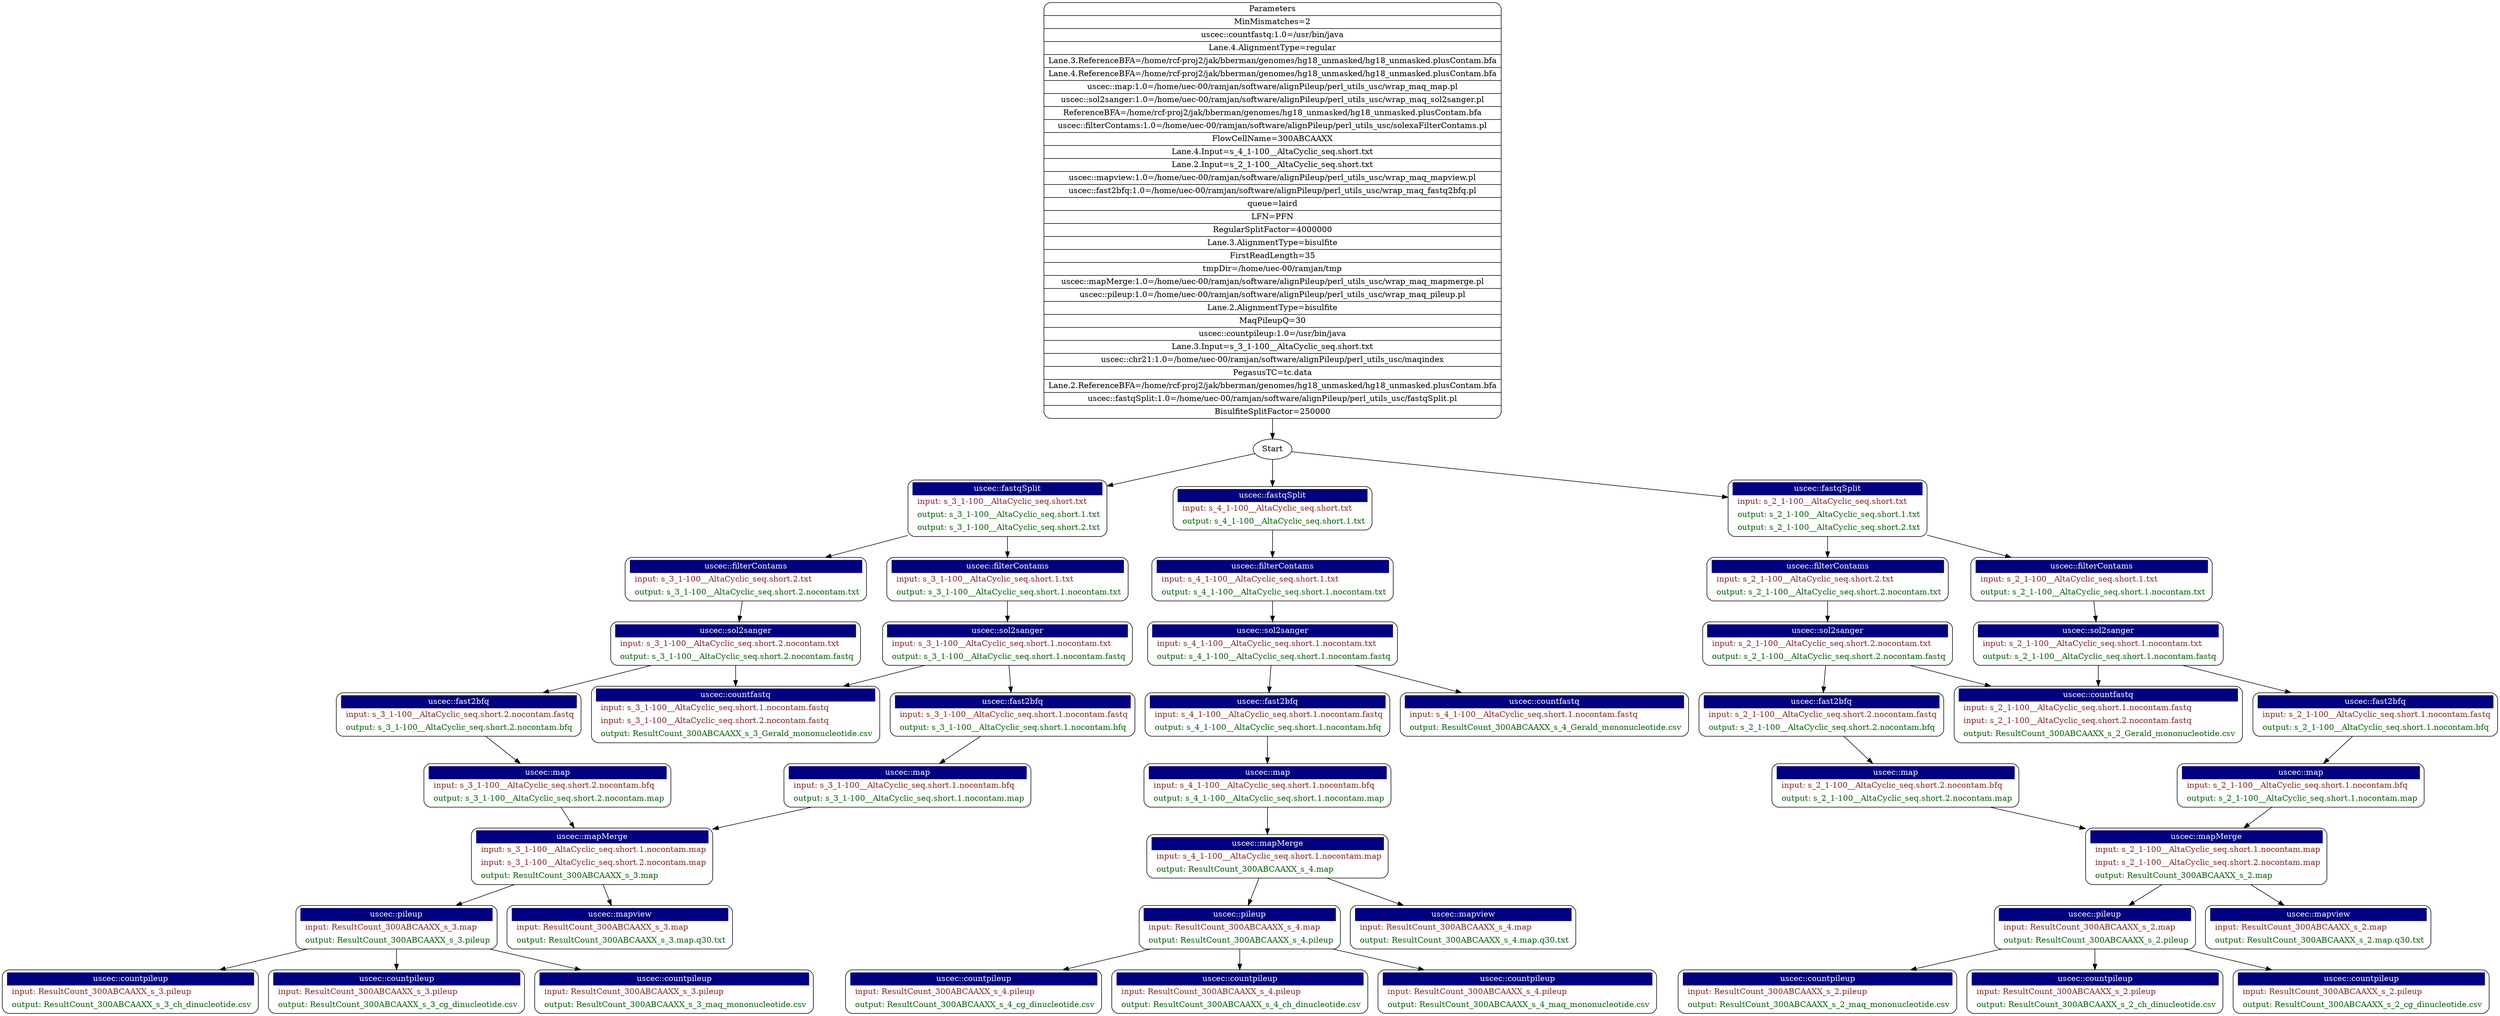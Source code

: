 digraph g {
"Parameters" [
shape = "Mrecord"
 label = "{ Parameters  | MinMismatches=2 | uscec::countfastq:1.0=/usr/bin/java | Lane.4.AlignmentType=regular | Lane.3.ReferenceBFA=/home/rcf-proj2/jak/bberman/genomes/hg18_unmasked/hg18_unmasked.plusContam.bfa | Lane.4.ReferenceBFA=/home/rcf-proj2/jak/bberman/genomes/hg18_unmasked/hg18_unmasked.plusContam.bfa | uscec::map:1.0=/home/uec-00/ramjan/software/alignPileup/perl_utils_usc/wrap_maq_map.pl | uscec::sol2sanger:1.0=/home/uec-00/ramjan/software/alignPileup/perl_utils_usc/wrap_maq_sol2sanger.pl | ReferenceBFA=/home/rcf-proj2/jak/bberman/genomes/hg18_unmasked/hg18_unmasked.plusContam.bfa | uscec::filterContams:1.0=/home/uec-00/ramjan/software/alignPileup/perl_utils_usc/solexaFilterContams.pl | FlowCellName=300ABCAAXX | Lane.4.Input=s_4_1-100__AltaCyclic_seq.short.txt | Lane.2.Input=s_2_1-100__AltaCyclic_seq.short.txt | uscec::mapview:1.0=/home/uec-00/ramjan/software/alignPileup/perl_utils_usc/wrap_maq_mapview.pl | uscec::fast2bfq:1.0=/home/uec-00/ramjan/software/alignPileup/perl_utils_usc/wrap_maq_fastq2bfq.pl | queue=laird | LFN=PFN | RegularSplitFactor=4000000 | Lane.3.AlignmentType=bisulfite | FirstReadLength=35 | tmpDir=/home/uec-00/ramjan/tmp | uscec::mapMerge:1.0=/home/uec-00/ramjan/software/alignPileup/perl_utils_usc/wrap_maq_mapmerge.pl | uscec::pileup:1.0=/home/uec-00/ramjan/software/alignPileup/perl_utils_usc/wrap_maq_pileup.pl | Lane.2.AlignmentType=bisulfite | MaqPileupQ=30 | uscec::countpileup:1.0=/usr/bin/java | Lane.3.Input=s_3_1-100__AltaCyclic_seq.short.txt | uscec::chr21:1.0=/home/uec-00/ramjan/software/alignPileup/perl_utils_usc/maqindex | PegasusTC=tc.data | Lane.2.ReferenceBFA=/home/rcf-proj2/jak/bberman/genomes/hg18_unmasked/hg18_unmasked.plusContam.bfa | uscec::fastqSplit:1.0=/home/uec-00/ramjan/software/alignPileup/perl_utils_usc/fastqSplit.pl | BisulfiteSplitFactor=250000}" ];
"filterContams_s_2_1-100__AltaCyclic_seq.short.2.txt" [
shape = "Mrecord"
label =<<table border="0" cellborder="0" cellspacing="0" cellpadding="4"><tr><td bgcolor="navy"><font color="white">uscec::filterContams</font></td></tr><tr><td align="left"><font color="brown4"> input: s_2_1-100__AltaCyclic_seq.short.2.txt</font></td></tr><tr><td align="left"><font color="darkgreen"> output: s_2_1-100__AltaCyclic_seq.short.2.nocontam.txt</font></td></tr></table>> ];
"map_s_2_1-100__AltaCyclic_seq.short.2.nocontam.bfq" [
shape = "Mrecord"
label =<<table border="0" cellborder="0" cellspacing="0" cellpadding="4"><tr><td bgcolor="navy"><font color="white">uscec::map</font></td></tr><tr><td align="left"><font color="brown4"> input: s_2_1-100__AltaCyclic_seq.short.2.nocontam.bfq</font></td></tr><tr><td align="left"><font color="darkgreen"> output: s_2_1-100__AltaCyclic_seq.short.2.nocontam.map</font></td></tr></table>> ];
"fast2bfq_s_3_1-100__AltaCyclic_seq.short.1.nocontam.fastq" [
shape = "Mrecord"
label =<<table border="0" cellborder="0" cellspacing="0" cellpadding="4"><tr><td bgcolor="navy"><font color="white">uscec::fast2bfq</font></td></tr><tr><td align="left"><font color="brown4"> input: s_3_1-100__AltaCyclic_seq.short.1.nocontam.fastq</font></td></tr><tr><td align="left"><font color="darkgreen"> output: s_3_1-100__AltaCyclic_seq.short.1.nocontam.bfq</font></td></tr></table>> ];
"fast2bfq_s_2_1-100__AltaCyclic_seq.short.2.nocontam.fastq" [
shape = "Mrecord"
label =<<table border="0" cellborder="0" cellspacing="0" cellpadding="4"><tr><td bgcolor="navy"><font color="white">uscec::fast2bfq</font></td></tr><tr><td align="left"><font color="brown4"> input: s_2_1-100__AltaCyclic_seq.short.2.nocontam.fastq</font></td></tr><tr><td align="left"><font color="darkgreen"> output: s_2_1-100__AltaCyclic_seq.short.2.nocontam.bfq</font></td></tr></table>> ];
"fast2bfq_s_4_1-100__AltaCyclic_seq.short.1.nocontam.fastq" [
shape = "Mrecord"
label =<<table border="0" cellborder="0" cellspacing="0" cellpadding="4"><tr><td bgcolor="navy"><font color="white">uscec::fast2bfq</font></td></tr><tr><td align="left"><font color="brown4"> input: s_4_1-100__AltaCyclic_seq.short.1.nocontam.fastq</font></td></tr><tr><td align="left"><font color="darkgreen"> output: s_4_1-100__AltaCyclic_seq.short.1.nocontam.bfq</font></td></tr></table>> ];
"pileup_ResultCount_300ABCAAXX_s_2.map" [
shape = "Mrecord"
label =<<table border="0" cellborder="0" cellspacing="0" cellpadding="4"><tr><td bgcolor="navy"><font color="white">uscec::pileup</font></td></tr><tr><td align="left"><font color="brown4"> input: ResultCount_300ABCAAXX_s_2.map</font></td></tr><tr><td align="left"><font color="darkgreen"> output: ResultCount_300ABCAAXX_s_2.pileup</font></td></tr></table>> ];
"pileup_ResultCount_300ABCAAXX_s_3.map" [
shape = "Mrecord"
label =<<table border="0" cellborder="0" cellspacing="0" cellpadding="4"><tr><td bgcolor="navy"><font color="white">uscec::pileup</font></td></tr><tr><td align="left"><font color="brown4"> input: ResultCount_300ABCAAXX_s_3.map</font></td></tr><tr><td align="left"><font color="darkgreen"> output: ResultCount_300ABCAAXX_s_3.pileup</font></td></tr></table>> ];
"fast2bfq_s_2_1-100__AltaCyclic_seq.short.1.nocontam.fastq" [
shape = "Mrecord"
label =<<table border="0" cellborder="0" cellspacing="0" cellpadding="4"><tr><td bgcolor="navy"><font color="white">uscec::fast2bfq</font></td></tr><tr><td align="left"><font color="brown4"> input: s_2_1-100__AltaCyclic_seq.short.1.nocontam.fastq</font></td></tr><tr><td align="left"><font color="darkgreen"> output: s_2_1-100__AltaCyclic_seq.short.1.nocontam.bfq</font></td></tr></table>> ];
"countfastq_300ABCAAXX2" [
shape = "Mrecord"
label =<<table border="0" cellborder="0" cellspacing="0" cellpadding="4"><tr><td bgcolor="navy"><font color="white">uscec::countfastq</font></td></tr><tr><td align="left"><font color="brown4"> input: s_2_1-100__AltaCyclic_seq.short.1.nocontam.fastq</font></td></tr><tr><td align="left"><font color="brown4"> input: s_2_1-100__AltaCyclic_seq.short.2.nocontam.fastq</font></td></tr><tr><td align="left"><font color="darkgreen"> output: ResultCount_300ABCAAXX_s_2_Gerald_mononucleotide.csv</font></td></tr></table>> ];
"sol2sanger_s_4_1-100__AltaCyclic_seq.short.1.nocontam.txt" [
shape = "Mrecord"
label =<<table border="0" cellborder="0" cellspacing="0" cellpadding="4"><tr><td bgcolor="navy"><font color="white">uscec::sol2sanger</font></td></tr><tr><td align="left"><font color="brown4"> input: s_4_1-100__AltaCyclic_seq.short.1.nocontam.txt</font></td></tr><tr><td align="left"><font color="darkgreen"> output: s_4_1-100__AltaCyclic_seq.short.1.nocontam.fastq</font></td></tr></table>> ];
"fastqSpit_s_3_1-100__AltaCyclic_seq.short.txt" [
shape = "Mrecord"
label =<<table border="0" cellborder="0" cellspacing="0" cellpadding="4"><tr><td bgcolor="navy"><font color="white">uscec::fastqSplit</font></td></tr><tr><td align="left"><font color="brown4"> input: s_3_1-100__AltaCyclic_seq.short.txt</font></td></tr><tr><td align="left"><font color="darkgreen"> output: s_3_1-100__AltaCyclic_seq.short.1.txt</font></td></tr><tr><td align="left"><font color="darkgreen"> output: s_3_1-100__AltaCyclic_seq.short.2.txt</font></td></tr></table>> ];
"map_s_3_1-100__AltaCyclic_seq.short.1.nocontam.bfq" [
shape = "Mrecord"
label =<<table border="0" cellborder="0" cellspacing="0" cellpadding="4"><tr><td bgcolor="navy"><font color="white">uscec::map</font></td></tr><tr><td align="left"><font color="brown4"> input: s_3_1-100__AltaCyclic_seq.short.1.nocontam.bfq</font></td></tr><tr><td align="left"><font color="darkgreen"> output: s_3_1-100__AltaCyclic_seq.short.1.nocontam.map</font></td></tr></table>> ];
"filterContams_s_3_1-100__AltaCyclic_seq.short.2.txt" [
shape = "Mrecord"
label =<<table border="0" cellborder="0" cellspacing="0" cellpadding="4"><tr><td bgcolor="navy"><font color="white">uscec::filterContams</font></td></tr><tr><td align="left"><font color="brown4"> input: s_3_1-100__AltaCyclic_seq.short.2.txt</font></td></tr><tr><td align="left"><font color="darkgreen"> output: s_3_1-100__AltaCyclic_seq.short.2.nocontam.txt</font></td></tr></table>> ];
"filterContams_s_4_1-100__AltaCyclic_seq.short.1.txt" [
shape = "Mrecord"
label =<<table border="0" cellborder="0" cellspacing="0" cellpadding="4"><tr><td bgcolor="navy"><font color="white">uscec::filterContams</font></td></tr><tr><td align="left"><font color="brown4"> input: s_4_1-100__AltaCyclic_seq.short.1.txt</font></td></tr><tr><td align="left"><font color="darkgreen"> output: s_4_1-100__AltaCyclic_seq.short.1.nocontam.txt</font></td></tr></table>> ];
"sol2sanger_s_2_1-100__AltaCyclic_seq.short.1.nocontam.txt" [
shape = "Mrecord"
label =<<table border="0" cellborder="0" cellspacing="0" cellpadding="4"><tr><td bgcolor="navy"><font color="white">uscec::sol2sanger</font></td></tr><tr><td align="left"><font color="brown4"> input: s_2_1-100__AltaCyclic_seq.short.1.nocontam.txt</font></td></tr><tr><td align="left"><font color="darkgreen"> output: s_2_1-100__AltaCyclic_seq.short.1.nocontam.fastq</font></td></tr></table>> ];
"fastqSpit_s_4_1-100__AltaCyclic_seq.short.txt" [
shape = "Mrecord"
label =<<table border="0" cellborder="0" cellspacing="0" cellpadding="4"><tr><td bgcolor="navy"><font color="white">uscec::fastqSplit</font></td></tr><tr><td align="left"><font color="brown4"> input: s_4_1-100__AltaCyclic_seq.short.txt</font></td></tr><tr><td align="left"><font color="darkgreen"> output: s_4_1-100__AltaCyclic_seq.short.1.txt</font></td></tr></table>> ];
"mapMerge_300ABCAAXX2" [
shape = "Mrecord"
label =<<table border="0" cellborder="0" cellspacing="0" cellpadding="4"><tr><td bgcolor="navy"><font color="white">uscec::mapMerge</font></td></tr><tr><td align="left"><font color="brown4"> input: s_2_1-100__AltaCyclic_seq.short.1.nocontam.map</font></td></tr><tr><td align="left"><font color="brown4"> input: s_2_1-100__AltaCyclic_seq.short.2.nocontam.map</font></td></tr><tr><td align="left"><font color="darkgreen"> output: ResultCount_300ABCAAXX_s_2.map</font></td></tr></table>> ];
"filterContams_s_2_1-100__AltaCyclic_seq.short.1.txt" [
shape = "Mrecord"
label =<<table border="0" cellborder="0" cellspacing="0" cellpadding="4"><tr><td bgcolor="navy"><font color="white">uscec::filterContams</font></td></tr><tr><td align="left"><font color="brown4"> input: s_2_1-100__AltaCyclic_seq.short.1.txt</font></td></tr><tr><td align="left"><font color="darkgreen"> output: s_2_1-100__AltaCyclic_seq.short.1.nocontam.txt</font></td></tr></table>> ];
"mapview_ResultCount_300ABCAAXX_s_2.map" [
shape = "Mrecord"
label =<<table border="0" cellborder="0" cellspacing="0" cellpadding="4"><tr><td bgcolor="navy"><font color="white">uscec::mapview</font></td></tr><tr><td align="left"><font color="brown4"> input: ResultCount_300ABCAAXX_s_2.map</font></td></tr><tr><td align="left"><font color="darkgreen"> output: ResultCount_300ABCAAXX_s_2.map.q30.txt</font></td></tr></table>> ];
"countpileup_ResultCount_300ABCAAXX_s_3.pileup-chonly" [
shape = "Mrecord"
label =<<table border="0" cellborder="0" cellspacing="0" cellpadding="4"><tr><td bgcolor="navy"><font color="white">uscec::countpileup</font></td></tr><tr><td align="left"><font color="brown4"> input: ResultCount_300ABCAAXX_s_3.pileup</font></td></tr><tr><td align="left"><font color="darkgreen"> output: ResultCount_300ABCAAXX_s_3_ch_dinucleotide.csv</font></td></tr></table>> ];
"sol2sanger_s_3_1-100__AltaCyclic_seq.short.2.nocontam.txt" [
shape = "Mrecord"
label =<<table border="0" cellborder="0" cellspacing="0" cellpadding="4"><tr><td bgcolor="navy"><font color="white">uscec::sol2sanger</font></td></tr><tr><td align="left"><font color="brown4"> input: s_3_1-100__AltaCyclic_seq.short.2.nocontam.txt</font></td></tr><tr><td align="left"><font color="darkgreen"> output: s_3_1-100__AltaCyclic_seq.short.2.nocontam.fastq</font></td></tr></table>> ];
"sol2sanger_s_2_1-100__AltaCyclic_seq.short.2.nocontam.txt" [
shape = "Mrecord"
label =<<table border="0" cellborder="0" cellspacing="0" cellpadding="4"><tr><td bgcolor="navy"><font color="white">uscec::sol2sanger</font></td></tr><tr><td align="left"><font color="brown4"> input: s_2_1-100__AltaCyclic_seq.short.2.nocontam.txt</font></td></tr><tr><td align="left"><font color="darkgreen"> output: s_2_1-100__AltaCyclic_seq.short.2.nocontam.fastq</font></td></tr></table>> ];
"map_s_2_1-100__AltaCyclic_seq.short.1.nocontam.bfq" [
shape = "Mrecord"
label =<<table border="0" cellborder="0" cellspacing="0" cellpadding="4"><tr><td bgcolor="navy"><font color="white">uscec::map</font></td></tr><tr><td align="left"><font color="brown4"> input: s_2_1-100__AltaCyclic_seq.short.1.nocontam.bfq</font></td></tr><tr><td align="left"><font color="darkgreen"> output: s_2_1-100__AltaCyclic_seq.short.1.nocontam.map</font></td></tr></table>> ];
"mapMerge_300ABCAAXX3" [
shape = "Mrecord"
label =<<table border="0" cellborder="0" cellspacing="0" cellpadding="4"><tr><td bgcolor="navy"><font color="white">uscec::mapMerge</font></td></tr><tr><td align="left"><font color="brown4"> input: s_3_1-100__AltaCyclic_seq.short.1.nocontam.map</font></td></tr><tr><td align="left"><font color="brown4"> input: s_3_1-100__AltaCyclic_seq.short.2.nocontam.map</font></td></tr><tr><td align="left"><font color="darkgreen"> output: ResultCount_300ABCAAXX_s_3.map</font></td></tr></table>> ];
"mapMerge_300ABCAAXX4" [
shape = "Mrecord"
label =<<table border="0" cellborder="0" cellspacing="0" cellpadding="4"><tr><td bgcolor="navy"><font color="white">uscec::mapMerge</font></td></tr><tr><td align="left"><font color="brown4"> input: s_4_1-100__AltaCyclic_seq.short.1.nocontam.map</font></td></tr><tr><td align="left"><font color="darkgreen"> output: ResultCount_300ABCAAXX_s_4.map</font></td></tr></table>> ];
"countpileup_ResultCount_300ABCAAXX_s_4.pileup-cgonly" [
shape = "Mrecord"
label =<<table border="0" cellborder="0" cellspacing="0" cellpadding="4"><tr><td bgcolor="navy"><font color="white">uscec::countpileup</font></td></tr><tr><td align="left"><font color="brown4"> input: ResultCount_300ABCAAXX_s_4.pileup</font></td></tr><tr><td align="left"><font color="darkgreen"> output: ResultCount_300ABCAAXX_s_4_cg_dinucleotide.csv</font></td></tr></table>> ];
"countpileup_ResultCount_300ABCAAXX_s_2.pileup" [
shape = "Mrecord"
label =<<table border="0" cellborder="0" cellspacing="0" cellpadding="4"><tr><td bgcolor="navy"><font color="white">uscec::countpileup</font></td></tr><tr><td align="left"><font color="brown4"> input: ResultCount_300ABCAAXX_s_2.pileup</font></td></tr><tr><td align="left"><font color="darkgreen"> output: ResultCount_300ABCAAXX_s_2_maq_mononucleotide.csv</font></td></tr></table>> ];
"countpileup_ResultCount_300ABCAAXX_s_3.pileup-cgonly" [
shape = "Mrecord"
label =<<table border="0" cellborder="0" cellspacing="0" cellpadding="4"><tr><td bgcolor="navy"><font color="white">uscec::countpileup</font></td></tr><tr><td align="left"><font color="brown4"> input: ResultCount_300ABCAAXX_s_3.pileup</font></td></tr><tr><td align="left"><font color="darkgreen"> output: ResultCount_300ABCAAXX_s_3_cg_dinucleotide.csv</font></td></tr></table>> ];
"pileup_ResultCount_300ABCAAXX_s_4.map" [
shape = "Mrecord"
label =<<table border="0" cellborder="0" cellspacing="0" cellpadding="4"><tr><td bgcolor="navy"><font color="white">uscec::pileup</font></td></tr><tr><td align="left"><font color="brown4"> input: ResultCount_300ABCAAXX_s_4.map</font></td></tr><tr><td align="left"><font color="darkgreen"> output: ResultCount_300ABCAAXX_s_4.pileup</font></td></tr></table>> ];
"map_s_4_1-100__AltaCyclic_seq.short.1.nocontam.bfq" [
shape = "Mrecord"
label =<<table border="0" cellborder="0" cellspacing="0" cellpadding="4"><tr><td bgcolor="navy"><font color="white">uscec::map</font></td></tr><tr><td align="left"><font color="brown4"> input: s_4_1-100__AltaCyclic_seq.short.1.nocontam.bfq</font></td></tr><tr><td align="left"><font color="darkgreen"> output: s_4_1-100__AltaCyclic_seq.short.1.nocontam.map</font></td></tr></table>> ];
"map_s_3_1-100__AltaCyclic_seq.short.2.nocontam.bfq" [
shape = "Mrecord"
label =<<table border="0" cellborder="0" cellspacing="0" cellpadding="4"><tr><td bgcolor="navy"><font color="white">uscec::map</font></td></tr><tr><td align="left"><font color="brown4"> input: s_3_1-100__AltaCyclic_seq.short.2.nocontam.bfq</font></td></tr><tr><td align="left"><font color="darkgreen"> output: s_3_1-100__AltaCyclic_seq.short.2.nocontam.map</font></td></tr></table>> ];
"fastqSpit_s_2_1-100__AltaCyclic_seq.short.txt" [
shape = "Mrecord"
label =<<table border="0" cellborder="0" cellspacing="0" cellpadding="4"><tr><td bgcolor="navy"><font color="white">uscec::fastqSplit</font></td></tr><tr><td align="left"><font color="brown4"> input: s_2_1-100__AltaCyclic_seq.short.txt</font></td></tr><tr><td align="left"><font color="darkgreen"> output: s_2_1-100__AltaCyclic_seq.short.1.txt</font></td></tr><tr><td align="left"><font color="darkgreen"> output: s_2_1-100__AltaCyclic_seq.short.2.txt</font></td></tr></table>> ];
"mapview_ResultCount_300ABCAAXX_s_3.map" [
shape = "Mrecord"
label =<<table border="0" cellborder="0" cellspacing="0" cellpadding="4"><tr><td bgcolor="navy"><font color="white">uscec::mapview</font></td></tr><tr><td align="left"><font color="brown4"> input: ResultCount_300ABCAAXX_s_3.map</font></td></tr><tr><td align="left"><font color="darkgreen"> output: ResultCount_300ABCAAXX_s_3.map.q30.txt</font></td></tr></table>> ];
"countpileup_ResultCount_300ABCAAXX_s_2.pileup-chonly" [
shape = "Mrecord"
label =<<table border="0" cellborder="0" cellspacing="0" cellpadding="4"><tr><td bgcolor="navy"><font color="white">uscec::countpileup</font></td></tr><tr><td align="left"><font color="brown4"> input: ResultCount_300ABCAAXX_s_2.pileup</font></td></tr><tr><td align="left"><font color="darkgreen"> output: ResultCount_300ABCAAXX_s_2_ch_dinucleotide.csv</font></td></tr></table>> ];
"countpileup_ResultCount_300ABCAAXX_s_2.pileup-cgonly" [
shape = "Mrecord"
label =<<table border="0" cellborder="0" cellspacing="0" cellpadding="4"><tr><td bgcolor="navy"><font color="white">uscec::countpileup</font></td></tr><tr><td align="left"><font color="brown4"> input: ResultCount_300ABCAAXX_s_2.pileup</font></td></tr><tr><td align="left"><font color="darkgreen"> output: ResultCount_300ABCAAXX_s_2_cg_dinucleotide.csv</font></td></tr></table>> ];
"countfastq_300ABCAAXX3" [
shape = "Mrecord"
label =<<table border="0" cellborder="0" cellspacing="0" cellpadding="4"><tr><td bgcolor="navy"><font color="white">uscec::countfastq</font></td></tr><tr><td align="left"><font color="brown4"> input: s_3_1-100__AltaCyclic_seq.short.1.nocontam.fastq</font></td></tr><tr><td align="left"><font color="brown4"> input: s_3_1-100__AltaCyclic_seq.short.2.nocontam.fastq</font></td></tr><tr><td align="left"><font color="darkgreen"> output: ResultCount_300ABCAAXX_s_3_Gerald_mononucleotide.csv</font></td></tr></table>> ];
"sol2sanger_s_3_1-100__AltaCyclic_seq.short.1.nocontam.txt" [
shape = "Mrecord"
label =<<table border="0" cellborder="0" cellspacing="0" cellpadding="4"><tr><td bgcolor="navy"><font color="white">uscec::sol2sanger</font></td></tr><tr><td align="left"><font color="brown4"> input: s_3_1-100__AltaCyclic_seq.short.1.nocontam.txt</font></td></tr><tr><td align="left"><font color="darkgreen"> output: s_3_1-100__AltaCyclic_seq.short.1.nocontam.fastq</font></td></tr></table>> ];
"mapview_ResultCount_300ABCAAXX_s_4.map" [
shape = "Mrecord"
label =<<table border="0" cellborder="0" cellspacing="0" cellpadding="4"><tr><td bgcolor="navy"><font color="white">uscec::mapview</font></td></tr><tr><td align="left"><font color="brown4"> input: ResultCount_300ABCAAXX_s_4.map</font></td></tr><tr><td align="left"><font color="darkgreen"> output: ResultCount_300ABCAAXX_s_4.map.q30.txt</font></td></tr></table>> ];
"countpileup_ResultCount_300ABCAAXX_s_4.pileup-chonly" [
shape = "Mrecord"
label =<<table border="0" cellborder="0" cellspacing="0" cellpadding="4"><tr><td bgcolor="navy"><font color="white">uscec::countpileup</font></td></tr><tr><td align="left"><font color="brown4"> input: ResultCount_300ABCAAXX_s_4.pileup</font></td></tr><tr><td align="left"><font color="darkgreen"> output: ResultCount_300ABCAAXX_s_4_ch_dinucleotide.csv</font></td></tr></table>> ];
"countpileup_ResultCount_300ABCAAXX_s_3.pileup" [
shape = "Mrecord"
label =<<table border="0" cellborder="0" cellspacing="0" cellpadding="4"><tr><td bgcolor="navy"><font color="white">uscec::countpileup</font></td></tr><tr><td align="left"><font color="brown4"> input: ResultCount_300ABCAAXX_s_3.pileup</font></td></tr><tr><td align="left"><font color="darkgreen"> output: ResultCount_300ABCAAXX_s_3_maq_mononucleotide.csv</font></td></tr></table>> ];
"fast2bfq_s_3_1-100__AltaCyclic_seq.short.2.nocontam.fastq" [
shape = "Mrecord"
label =<<table border="0" cellborder="0" cellspacing="0" cellpadding="4"><tr><td bgcolor="navy"><font color="white">uscec::fast2bfq</font></td></tr><tr><td align="left"><font color="brown4"> input: s_3_1-100__AltaCyclic_seq.short.2.nocontam.fastq</font></td></tr><tr><td align="left"><font color="darkgreen"> output: s_3_1-100__AltaCyclic_seq.short.2.nocontam.bfq</font></td></tr></table>> ];
"countfastq_300ABCAAXX4" [
shape = "Mrecord"
label =<<table border="0" cellborder="0" cellspacing="0" cellpadding="4"><tr><td bgcolor="navy"><font color="white">uscec::countfastq</font></td></tr><tr><td align="left"><font color="brown4"> input: s_4_1-100__AltaCyclic_seq.short.1.nocontam.fastq</font></td></tr><tr><td align="left"><font color="darkgreen"> output: ResultCount_300ABCAAXX_s_4_Gerald_mononucleotide.csv</font></td></tr></table>> ];
"countpileup_ResultCount_300ABCAAXX_s_4.pileup" [
shape = "Mrecord"
label =<<table border="0" cellborder="0" cellspacing="0" cellpadding="4"><tr><td bgcolor="navy"><font color="white">uscec::countpileup</font></td></tr><tr><td align="left"><font color="brown4"> input: ResultCount_300ABCAAXX_s_4.pileup</font></td></tr><tr><td align="left"><font color="darkgreen"> output: ResultCount_300ABCAAXX_s_4_maq_mononucleotide.csv</font></td></tr></table>> ];
"filterContams_s_3_1-100__AltaCyclic_seq.short.1.txt" [
shape = "Mrecord"
label =<<table border="0" cellborder="0" cellspacing="0" cellpadding="4"><tr><td bgcolor="navy"><font color="white">uscec::filterContams</font></td></tr><tr><td align="left"><font color="brown4"> input: s_3_1-100__AltaCyclic_seq.short.1.txt</font></td></tr><tr><td align="left"><font color="darkgreen"> output: s_3_1-100__AltaCyclic_seq.short.1.nocontam.txt</font></td></tr></table>> ];
"filterContams_s_2_1-100__AltaCyclic_seq.short.2.txt" -> "sol2sanger_s_2_1-100__AltaCyclic_seq.short.2.nocontam.txt"
"map_s_2_1-100__AltaCyclic_seq.short.2.nocontam.bfq" -> "mapMerge_300ABCAAXX2"
"fast2bfq_s_3_1-100__AltaCyclic_seq.short.1.nocontam.fastq" -> "map_s_3_1-100__AltaCyclic_seq.short.1.nocontam.bfq"
"fast2bfq_s_2_1-100__AltaCyclic_seq.short.2.nocontam.fastq" -> "map_s_2_1-100__AltaCyclic_seq.short.2.nocontam.bfq"
"fast2bfq_s_4_1-100__AltaCyclic_seq.short.1.nocontam.fastq" -> "map_s_4_1-100__AltaCyclic_seq.short.1.nocontam.bfq"
"pileup_ResultCount_300ABCAAXX_s_2.map" -> "countpileup_ResultCount_300ABCAAXX_s_2.pileup"
"pileup_ResultCount_300ABCAAXX_s_2.map" -> "countpileup_ResultCount_300ABCAAXX_s_2.pileup-cgonly"
"pileup_ResultCount_300ABCAAXX_s_2.map" -> "countpileup_ResultCount_300ABCAAXX_s_2.pileup-chonly"
"pileup_ResultCount_300ABCAAXX_s_3.map" -> "countpileup_ResultCount_300ABCAAXX_s_3.pileup"
"pileup_ResultCount_300ABCAAXX_s_3.map" -> "countpileup_ResultCount_300ABCAAXX_s_3.pileup-cgonly"
"pileup_ResultCount_300ABCAAXX_s_3.map" -> "countpileup_ResultCount_300ABCAAXX_s_3.pileup-chonly"
"fast2bfq_s_2_1-100__AltaCyclic_seq.short.1.nocontam.fastq" -> "map_s_2_1-100__AltaCyclic_seq.short.1.nocontam.bfq"
"sol2sanger_s_4_1-100__AltaCyclic_seq.short.1.nocontam.txt" -> "countfastq_300ABCAAXX4"
"sol2sanger_s_4_1-100__AltaCyclic_seq.short.1.nocontam.txt" -> "fast2bfq_s_4_1-100__AltaCyclic_seq.short.1.nocontam.fastq"
"fastqSpit_s_3_1-100__AltaCyclic_seq.short.txt" -> "filterContams_s_3_1-100__AltaCyclic_seq.short.1.txt"
"fastqSpit_s_3_1-100__AltaCyclic_seq.short.txt" -> "filterContams_s_3_1-100__AltaCyclic_seq.short.2.txt"
"map_s_3_1-100__AltaCyclic_seq.short.1.nocontam.bfq" -> "mapMerge_300ABCAAXX3"
"filterContams_s_3_1-100__AltaCyclic_seq.short.2.txt" -> "sol2sanger_s_3_1-100__AltaCyclic_seq.short.2.nocontam.txt"
"filterContams_s_4_1-100__AltaCyclic_seq.short.1.txt" -> "sol2sanger_s_4_1-100__AltaCyclic_seq.short.1.nocontam.txt"
"sol2sanger_s_2_1-100__AltaCyclic_seq.short.1.nocontam.txt" -> "countfastq_300ABCAAXX2"
"sol2sanger_s_2_1-100__AltaCyclic_seq.short.1.nocontam.txt" -> "fast2bfq_s_2_1-100__AltaCyclic_seq.short.1.nocontam.fastq"
"fastqSpit_s_4_1-100__AltaCyclic_seq.short.txt" -> "filterContams_s_4_1-100__AltaCyclic_seq.short.1.txt"
"mapMerge_300ABCAAXX2" -> "mapview_ResultCount_300ABCAAXX_s_2.map"
"mapMerge_300ABCAAXX2" -> "pileup_ResultCount_300ABCAAXX_s_2.map"
"filterContams_s_2_1-100__AltaCyclic_seq.short.1.txt" -> "sol2sanger_s_2_1-100__AltaCyclic_seq.short.1.nocontam.txt"
"sol2sanger_s_3_1-100__AltaCyclic_seq.short.2.nocontam.txt" -> "countfastq_300ABCAAXX3"
"sol2sanger_s_3_1-100__AltaCyclic_seq.short.2.nocontam.txt" -> "fast2bfq_s_3_1-100__AltaCyclic_seq.short.2.nocontam.fastq"
"sol2sanger_s_2_1-100__AltaCyclic_seq.short.2.nocontam.txt" -> "countfastq_300ABCAAXX2"
"sol2sanger_s_2_1-100__AltaCyclic_seq.short.2.nocontam.txt" -> "fast2bfq_s_2_1-100__AltaCyclic_seq.short.2.nocontam.fastq"
"map_s_2_1-100__AltaCyclic_seq.short.1.nocontam.bfq" -> "mapMerge_300ABCAAXX2"
"mapMerge_300ABCAAXX3" -> "mapview_ResultCount_300ABCAAXX_s_3.map"
"mapMerge_300ABCAAXX3" -> "pileup_ResultCount_300ABCAAXX_s_3.map"
"mapMerge_300ABCAAXX4" -> "mapview_ResultCount_300ABCAAXX_s_4.map"
"mapMerge_300ABCAAXX4" -> "pileup_ResultCount_300ABCAAXX_s_4.map"
"pileup_ResultCount_300ABCAAXX_s_4.map" -> "countpileup_ResultCount_300ABCAAXX_s_4.pileup"
"pileup_ResultCount_300ABCAAXX_s_4.map" -> "countpileup_ResultCount_300ABCAAXX_s_4.pileup-cgonly"
"pileup_ResultCount_300ABCAAXX_s_4.map" -> "countpileup_ResultCount_300ABCAAXX_s_4.pileup-chonly"
"map_s_4_1-100__AltaCyclic_seq.short.1.nocontam.bfq" -> "mapMerge_300ABCAAXX4"
"map_s_3_1-100__AltaCyclic_seq.short.2.nocontam.bfq" -> "mapMerge_300ABCAAXX3"
"fastqSpit_s_2_1-100__AltaCyclic_seq.short.txt" -> "filterContams_s_2_1-100__AltaCyclic_seq.short.1.txt"
"fastqSpit_s_2_1-100__AltaCyclic_seq.short.txt" -> "filterContams_s_2_1-100__AltaCyclic_seq.short.2.txt"
"sol2sanger_s_3_1-100__AltaCyclic_seq.short.1.nocontam.txt" -> "countfastq_300ABCAAXX3"
"sol2sanger_s_3_1-100__AltaCyclic_seq.short.1.nocontam.txt" -> "fast2bfq_s_3_1-100__AltaCyclic_seq.short.1.nocontam.fastq"
"fast2bfq_s_3_1-100__AltaCyclic_seq.short.2.nocontam.fastq" -> "map_s_3_1-100__AltaCyclic_seq.short.2.nocontam.bfq"
"filterContams_s_3_1-100__AltaCyclic_seq.short.1.txt" -> "sol2sanger_s_3_1-100__AltaCyclic_seq.short.1.nocontam.txt"
Start -> "fastqSpit_s_3_1-100__AltaCyclic_seq.short.txt"
Start -> "fastqSpit_s_4_1-100__AltaCyclic_seq.short.txt"
Start -> "fastqSpit_s_2_1-100__AltaCyclic_seq.short.txt"
Parameters -> Start
}
